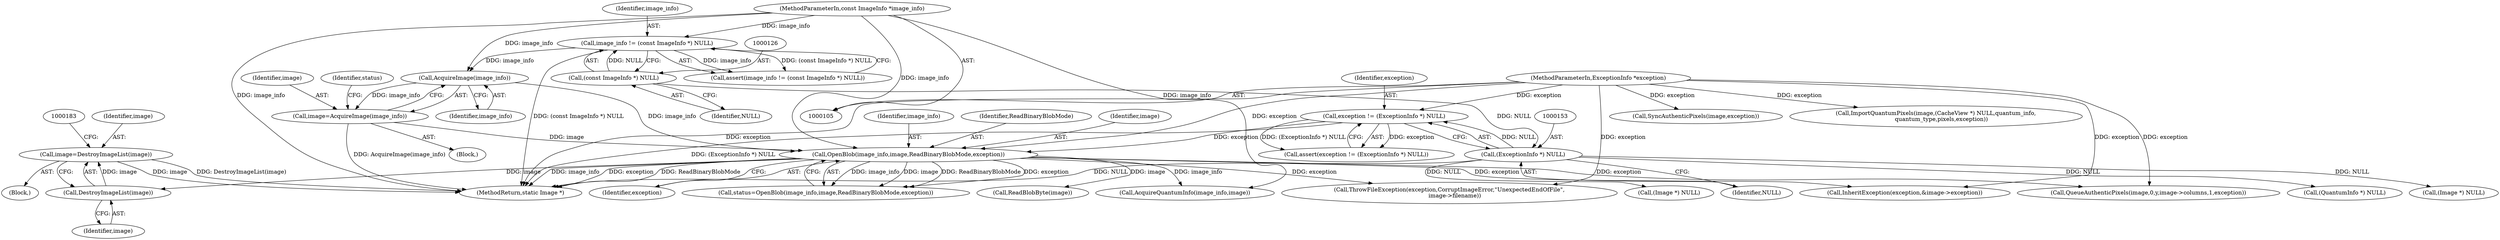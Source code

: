 digraph "0_ImageMagick_f6e9d0d9955e85bdd7540b251cd50d598dacc5e6_69@pointer" {
"1000177" [label="(Call,image=DestroyImageList(image))"];
"1000179" [label="(Call,DestroyImageList(image))"];
"1000167" [label="(Call,OpenBlob(image_info,image,ReadBinaryBlobMode,exception))"];
"1000163" [label="(Call,AcquireImage(image_info))"];
"1000123" [label="(Call,image_info != (const ImageInfo *) NULL)"];
"1000106" [label="(MethodParameterIn,const ImageInfo *image_info)"];
"1000125" [label="(Call,(const ImageInfo *) NULL)"];
"1000161" [label="(Call,image=AcquireImage(image_info))"];
"1000150" [label="(Call,exception != (ExceptionInfo *) NULL)"];
"1000107" [label="(MethodParameterIn,ExceptionInfo *exception)"];
"1000152" [label="(Call,(ExceptionInfo *) NULL)"];
"1000182" [label="(Call,(Image *) NULL)"];
"1000166" [label="(Identifier,status)"];
"1000559" [label="(Call,QueueAuthenticPixels(image,0,y,image->columns,1,exception))"];
"1000122" [label="(Call,assert(image_info != (const ImageInfo *) NULL))"];
"1000151" [label="(Identifier,exception)"];
"1000177" [label="(Call,image=DestroyImageList(image))"];
"1000627" [label="(Call,ThrowFileException(exception,CorruptImageError,\"UnexpectedEndOfFile\",\n      image->filename))"];
"1000167" [label="(Call,OpenBlob(image_info,image,ReadBinaryBlobMode,exception))"];
"1000180" [label="(Identifier,image)"];
"1000502" [label="(Call,InheritException(exception,&image->exception))"];
"1000171" [label="(Identifier,exception)"];
"1000527" [label="(Call,(QuantumInfo *) NULL)"];
"1000165" [label="(Call,status=OpenBlob(image_info,image,ReadBinaryBlobMode,exception))"];
"1000161" [label="(Call,image=AcquireImage(image_info))"];
"1000164" [label="(Identifier,image_info)"];
"1000108" [label="(Block,)"];
"1000169" [label="(Identifier,image)"];
"1000124" [label="(Identifier,image_info)"];
"1000178" [label="(Identifier,image)"];
"1000107" [label="(MethodParameterIn,ExceptionInfo *exception)"];
"1000187" [label="(Call,ReadBlobByte(image))"];
"1000125" [label="(Call,(const ImageInfo *) NULL)"];
"1000127" [label="(Identifier,NULL)"];
"1000162" [label="(Identifier,image)"];
"1000168" [label="(Identifier,image_info)"];
"1000163" [label="(Call,AcquireImage(image_info))"];
"1000106" [label="(MethodParameterIn,const ImageInfo *image_info)"];
"1000202" [label="(Call,(Image *) NULL)"];
"1000149" [label="(Call,assert(exception != (ExceptionInfo *) NULL))"];
"1000154" [label="(Identifier,NULL)"];
"1000179" [label="(Call,DestroyImageList(image))"];
"1000176" [label="(Block,)"];
"1000170" [label="(Identifier,ReadBinaryBlobMode)"];
"1000152" [label="(Call,(ExceptionInfo *) NULL)"];
"1000583" [label="(Call,ImportQuantumPixels(image,(CacheView *) NULL,quantum_info,\n      quantum_type,pixels,exception))"];
"1000150" [label="(Call,exception != (ExceptionInfo *) NULL)"];
"1000123" [label="(Call,image_info != (const ImageInfo *) NULL)"];
"1000521" [label="(Call,AcquireQuantumInfo(image_info,image))"];
"1000641" [label="(MethodReturn,static Image *)"];
"1000594" [label="(Call,SyncAuthenticPixels(image,exception))"];
"1000177" -> "1000176"  [label="AST: "];
"1000177" -> "1000179"  [label="CFG: "];
"1000178" -> "1000177"  [label="AST: "];
"1000179" -> "1000177"  [label="AST: "];
"1000183" -> "1000177"  [label="CFG: "];
"1000177" -> "1000641"  [label="DDG: image"];
"1000177" -> "1000641"  [label="DDG: DestroyImageList(image)"];
"1000179" -> "1000177"  [label="DDG: image"];
"1000179" -> "1000180"  [label="CFG: "];
"1000180" -> "1000179"  [label="AST: "];
"1000167" -> "1000179"  [label="DDG: image"];
"1000167" -> "1000165"  [label="AST: "];
"1000167" -> "1000171"  [label="CFG: "];
"1000168" -> "1000167"  [label="AST: "];
"1000169" -> "1000167"  [label="AST: "];
"1000170" -> "1000167"  [label="AST: "];
"1000171" -> "1000167"  [label="AST: "];
"1000165" -> "1000167"  [label="CFG: "];
"1000167" -> "1000641"  [label="DDG: image_info"];
"1000167" -> "1000641"  [label="DDG: exception"];
"1000167" -> "1000641"  [label="DDG: ReadBinaryBlobMode"];
"1000167" -> "1000165"  [label="DDG: image_info"];
"1000167" -> "1000165"  [label="DDG: image"];
"1000167" -> "1000165"  [label="DDG: ReadBinaryBlobMode"];
"1000167" -> "1000165"  [label="DDG: exception"];
"1000163" -> "1000167"  [label="DDG: image_info"];
"1000106" -> "1000167"  [label="DDG: image_info"];
"1000161" -> "1000167"  [label="DDG: image"];
"1000150" -> "1000167"  [label="DDG: exception"];
"1000107" -> "1000167"  [label="DDG: exception"];
"1000167" -> "1000187"  [label="DDG: image"];
"1000167" -> "1000502"  [label="DDG: exception"];
"1000167" -> "1000521"  [label="DDG: image_info"];
"1000167" -> "1000559"  [label="DDG: exception"];
"1000167" -> "1000627"  [label="DDG: exception"];
"1000163" -> "1000161"  [label="AST: "];
"1000163" -> "1000164"  [label="CFG: "];
"1000164" -> "1000163"  [label="AST: "];
"1000161" -> "1000163"  [label="CFG: "];
"1000163" -> "1000161"  [label="DDG: image_info"];
"1000123" -> "1000163"  [label="DDG: image_info"];
"1000106" -> "1000163"  [label="DDG: image_info"];
"1000123" -> "1000122"  [label="AST: "];
"1000123" -> "1000125"  [label="CFG: "];
"1000124" -> "1000123"  [label="AST: "];
"1000125" -> "1000123"  [label="AST: "];
"1000122" -> "1000123"  [label="CFG: "];
"1000123" -> "1000641"  [label="DDG: (const ImageInfo *) NULL"];
"1000123" -> "1000122"  [label="DDG: image_info"];
"1000123" -> "1000122"  [label="DDG: (const ImageInfo *) NULL"];
"1000106" -> "1000123"  [label="DDG: image_info"];
"1000125" -> "1000123"  [label="DDG: NULL"];
"1000106" -> "1000105"  [label="AST: "];
"1000106" -> "1000641"  [label="DDG: image_info"];
"1000106" -> "1000521"  [label="DDG: image_info"];
"1000125" -> "1000127"  [label="CFG: "];
"1000126" -> "1000125"  [label="AST: "];
"1000127" -> "1000125"  [label="AST: "];
"1000125" -> "1000152"  [label="DDG: NULL"];
"1000161" -> "1000108"  [label="AST: "];
"1000162" -> "1000161"  [label="AST: "];
"1000166" -> "1000161"  [label="CFG: "];
"1000161" -> "1000641"  [label="DDG: AcquireImage(image_info)"];
"1000150" -> "1000149"  [label="AST: "];
"1000150" -> "1000152"  [label="CFG: "];
"1000151" -> "1000150"  [label="AST: "];
"1000152" -> "1000150"  [label="AST: "];
"1000149" -> "1000150"  [label="CFG: "];
"1000150" -> "1000641"  [label="DDG: (ExceptionInfo *) NULL"];
"1000150" -> "1000149"  [label="DDG: exception"];
"1000150" -> "1000149"  [label="DDG: (ExceptionInfo *) NULL"];
"1000107" -> "1000150"  [label="DDG: exception"];
"1000152" -> "1000150"  [label="DDG: NULL"];
"1000107" -> "1000105"  [label="AST: "];
"1000107" -> "1000641"  [label="DDG: exception"];
"1000107" -> "1000502"  [label="DDG: exception"];
"1000107" -> "1000559"  [label="DDG: exception"];
"1000107" -> "1000583"  [label="DDG: exception"];
"1000107" -> "1000594"  [label="DDG: exception"];
"1000107" -> "1000627"  [label="DDG: exception"];
"1000152" -> "1000154"  [label="CFG: "];
"1000153" -> "1000152"  [label="AST: "];
"1000154" -> "1000152"  [label="AST: "];
"1000152" -> "1000641"  [label="DDG: NULL"];
"1000152" -> "1000182"  [label="DDG: NULL"];
"1000152" -> "1000202"  [label="DDG: NULL"];
"1000152" -> "1000527"  [label="DDG: NULL"];
}

